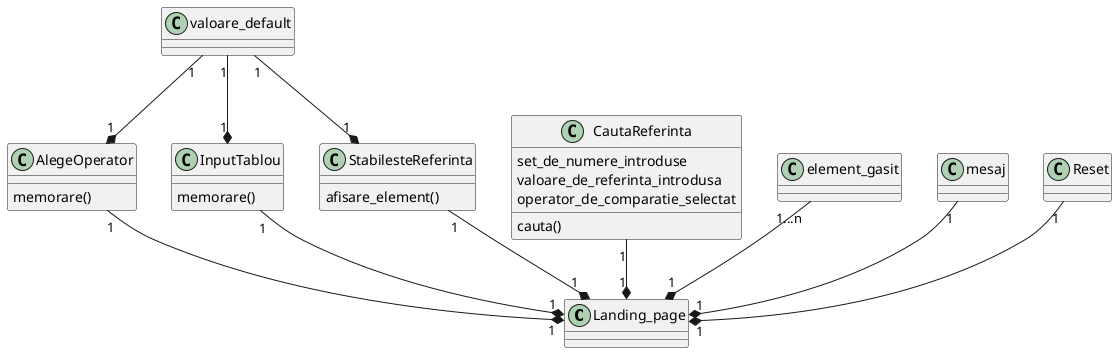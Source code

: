 @startuml

class Landing_page {
}

class AlegeOperator {
memorare()
}
AlegeOperator "1" --* "1" Landing_page

class InputTablou {
memorare()
}
InputTablou "1" --* "1" Landing_page

class StabilesteReferinta {
afisare_element()
}
StabilesteReferinta "1" --* "1" Landing_page

class CautaReferinta {
set_de_numere_introduse
valoare_de_referinta_introdusa
operator_de_comparatie_selectat
cauta()
}
CautaReferinta "1" --* "1" Landing_page

class element_gasit {
}
element_gasit "1...n" --* "1" Landing_page

class mesaj {
}
mesaj "1" --* "1" Landing_page

class Reset {
}
Reset "1" --* "1" Landing_page

class valoare_default {
}
valoare_default "1" --* "1" AlegeOperator
valoare_default "1" --* "1" StabilesteReferinta
valoare_default "1" --* "1" InputTablou

@enduml